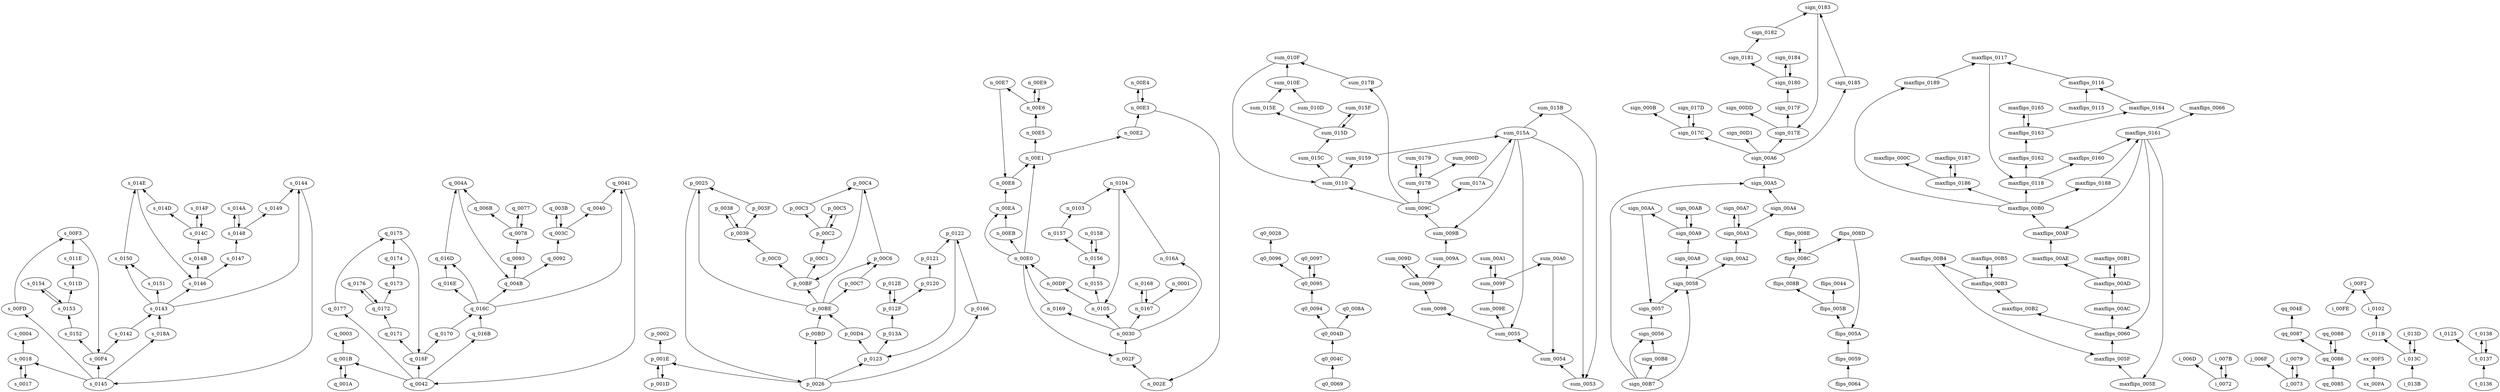 digraph { rankdir = BT;
s_0017 -> s_0018;
s_0018 -> s_0004;
s_0018 -> s_0017;
q_001A -> q_001B;
q_001B -> q_0003;
q_001B -> q_001A;
p_001D -> p_001E;
p_001E -> p_0002;
p_001E -> p_001D;
p_0025 -> p_0026;
p_0026 -> p_001E;
p_0026 -> p_00BD;
p_0026 -> p_0123;
p_0026 -> p_0166;
n_002E -> n_002F;
n_002F -> n_0030;
n_0030 -> n_0167;
n_0030 -> n_0169;
n_0030 -> n_0105;
n_0030 -> n_016A;
p_0038 -> p_0039;
p_0039 -> p_003F;
p_0039 -> p_0038;
q_003B -> q_003C;
q_003C -> q_0040;
q_003C -> q_003B;
p_003F -> p_0025;
q_0040 -> q_0041;
q_0041 -> q_0042;
q_0042 -> q_001B;
q_0042 -> q_016B;
q_0042 -> q_016F;
q_0042 -> q_0177;
q_004A -> q_004B;
q_004B -> q_0092;
q_004B -> q_0093;
q0_004C -> q0_004D;
q0_004D -> q0_0094;
q0_004D -> q0_008A;
sum_0053 -> sum_0054;
sum_0054 -> sum_0055;
sum_0055 -> sum_0098;
sum_0055 -> sum_009E;
sign_0056 -> sign_0057;
sign_0057 -> sign_0058;
sign_0058 -> sign_00A2;
sign_0058 -> sign_00A8;
flips_0059 -> flips_005A;
flips_005A -> flips_005B;
flips_005B -> flips_0044;
flips_005B -> flips_008B;
maxflips_005E -> maxflips_005F;
maxflips_005F -> maxflips_0060;
maxflips_0060 -> maxflips_00AC;
maxflips_0060 -> maxflips_00B2;
flips_0064 -> flips_0059;
q0_0069 -> q0_004C;
q_006B -> q_004A;
i_0072 -> i_006D;
i_0072 -> i_007B;
j_0073 -> j_006F;
j_0073 -> j_0079;
q_0077 -> q_0078;
q_0078 -> q_006B;
q_0078 -> q_0077;
j_0079 -> j_0073;
i_007B -> i_0072;
qq_0085 -> qq_0086;
qq_0086 -> qq_0087;
qq_0086 -> qq_0088;
qq_0087 -> qq_004E;
qq_0088 -> qq_0086;
flips_008B -> flips_008C;
flips_008C -> flips_008D;
flips_008C -> flips_008E;
flips_008D -> flips_005A;
flips_008E -> flips_008C;
q_0092 -> q_003C;
q_0093 -> q_0078;
q0_0094 -> q0_0095;
q0_0095 -> q0_0096;
q0_0095 -> q0_0097;
q0_0096 -> q0_0028;
q0_0097 -> q0_0095;
sum_0098 -> sum_0099;
sum_0099 -> sum_009A;
sum_0099 -> sum_009D;
sum_009A -> sum_009B;
sum_009B -> sum_009C;
sum_009C -> sum_0178;
sum_009C -> sum_017A;
sum_009C -> sum_0110;
sum_009C -> sum_017B;
sum_009D -> sum_0099;
sum_009E -> sum_009F;
sum_009F -> sum_00A0;
sum_009F -> sum_00A1;
sum_00A0 -> sum_0054;
sum_00A1 -> sum_009F;
sign_00A2 -> sign_00A3;
sign_00A3 -> sign_00A4;
sign_00A3 -> sign_00A7;
sign_00A4 -> sign_00A5;
sign_00A5 -> sign_00A6;
sign_00A6 -> sign_017C;
sign_00A6 -> sign_00D1;
sign_00A6 -> sign_017E;
sign_00A6 -> sign_0185;
sign_00A7 -> sign_00A3;
sign_00A8 -> sign_00A9;
sign_00A9 -> sign_00AA;
sign_00A9 -> sign_00AB;
sign_00AA -> sign_0057;
sign_00AB -> sign_00A9;
maxflips_00AC -> maxflips_00AD;
maxflips_00AD -> maxflips_00AE;
maxflips_00AD -> maxflips_00B1;
maxflips_00AE -> maxflips_00AF;
maxflips_00AF -> maxflips_00B0;
maxflips_00B0 -> maxflips_0186;
maxflips_00B0 -> maxflips_0188;
maxflips_00B0 -> maxflips_0118;
maxflips_00B0 -> maxflips_0189;
maxflips_00B1 -> maxflips_00AD;
maxflips_00B2 -> maxflips_00B3;
maxflips_00B3 -> maxflips_00B4;
maxflips_00B3 -> maxflips_00B5;
maxflips_00B4 -> maxflips_005F;
maxflips_00B5 -> maxflips_00B3;
sign_00B7 -> sign_00A5;
sign_00B7 -> sign_0058;
sign_00B7 -> sign_0056;
sign_00B7 -> sign_00B8;
sign_00B8 -> sign_0056;
p_00BD -> p_00BE;
p_00BE -> p_0025;
p_00BE -> p_00BF;
p_00BE -> p_00C6;
p_00BE -> p_00C7;
p_00BF -> p_00C0;
p_00BF -> p_00C1;
p_00C0 -> p_0039;
p_00C1 -> p_00C2;
p_00C2 -> p_00C3;
p_00C2 -> p_00C5;
p_00C3 -> p_00C4;
p_00C4 -> p_00BF;
p_00C5 -> p_00C2;
p_00C6 -> p_00C4;
p_00C7 -> p_00C6;
p_00D4 -> p_00BE;
n_00DF -> n_00E0;
n_00E0 -> n_002F;
n_00E0 -> n_00E1;
n_00E0 -> n_00EA;
n_00E0 -> n_00EB;
n_00E1 -> n_00E2;
n_00E1 -> n_00E5;
n_00E2 -> n_00E3;
n_00E3 -> n_002E;
n_00E3 -> n_00E4;
n_00E4 -> n_00E3;
n_00E5 -> n_00E6;
n_00E6 -> n_00E7;
n_00E6 -> n_00E9;
n_00E7 -> n_00E8;
n_00E8 -> n_00E1;
n_00E9 -> n_00E6;
n_00EA -> n_00E8;
n_00EB -> n_00EA;
s_00F3 -> s_00F4;
s_00F4 -> s_0142;
s_00F4 -> s_0152;
sx_00FA -> sx_00F5;
s_00FD -> s_00F3;
i_00FE -> i_00F2;
i_0102 -> i_00F2;
n_0103 -> n_0104;
n_0104 -> n_0105;
n_0105 -> n_00DF;
n_0105 -> n_0155;
sum_010D -> sum_010E;
sum_010E -> sum_010F;
sum_010F -> sum_0110;
sum_0110 -> sum_0159;
sum_0110 -> sum_015C;
maxflips_0115 -> maxflips_0116;
maxflips_0116 -> maxflips_0117;
maxflips_0117 -> maxflips_0118;
maxflips_0118 -> maxflips_0160;
maxflips_0118 -> maxflips_0162;
i_011B -> i_0102;
s_011D -> s_011E;
s_011E -> s_00F3;
p_0120 -> p_0121;
p_0121 -> p_0122;
p_0122 -> p_0123;
p_0123 -> p_00D4;
p_0123 -> p_013A;
p_012E -> p_012F;
p_012F -> p_0120;
p_012F -> p_012E;
t_0136 -> t_0137;
t_0137 -> t_0125;
t_0137 -> t_0138;
t_0138 -> t_0137;
p_013A -> p_012F;
i_013B -> i_013C;
i_013C -> i_011B;
i_013C -> i_013D;
i_013D -> i_013C;
s_0142 -> s_0143;
s_0143 -> s_0144;
s_0143 -> s_0146;
s_0143 -> s_0150;
s_0143 -> s_0151;
s_0144 -> s_0145;
s_0145 -> s_0018;
s_0145 -> s_018A;
s_0145 -> s_00F4;
s_0145 -> s_00FD;
s_0146 -> s_0147;
s_0146 -> s_014B;
s_0147 -> s_0148;
s_0148 -> s_0149;
s_0148 -> s_014A;
s_0149 -> s_0144;
s_014A -> s_0148;
s_014B -> s_014C;
s_014C -> s_014D;
s_014C -> s_014F;
s_014D -> s_014E;
s_014E -> s_0146;
s_014F -> s_014C;
s_0150 -> s_014E;
s_0151 -> s_0150;
s_0152 -> s_0153;
s_0153 -> s_011D;
s_0153 -> s_0154;
s_0154 -> s_0153;
n_0155 -> n_0156;
n_0156 -> n_0157;
n_0156 -> n_0158;
n_0157 -> n_0103;
n_0158 -> n_0156;
sum_0159 -> sum_015A;
sum_015A -> sum_009B;
sum_015A -> sum_0055;
sum_015A -> sum_0053;
sum_015A -> sum_015B;
sum_015B -> sum_0053;
sum_015C -> sum_015D;
sum_015D -> sum_015E;
sum_015D -> sum_015F;
sum_015E -> sum_010E;
sum_015F -> sum_015D;
maxflips_0160 -> maxflips_0161;
maxflips_0161 -> maxflips_00AF;
maxflips_0161 -> maxflips_0060;
maxflips_0161 -> maxflips_005E;
maxflips_0161 -> maxflips_0066;
maxflips_0162 -> maxflips_0163;
maxflips_0163 -> maxflips_0164;
maxflips_0163 -> maxflips_0165;
maxflips_0164 -> maxflips_0116;
maxflips_0165 -> maxflips_0163;
p_0166 -> p_0122;
n_0167 -> n_0001;
n_0167 -> n_0168;
n_0168 -> n_0167;
n_0169 -> n_00E0;
n_016A -> n_0104;
q_016B -> q_016C;
q_016C -> q_0041;
q_016C -> q_004B;
q_016C -> q_016D;
q_016C -> q_016E;
q_016D -> q_004A;
q_016E -> q_016D;
q_016F -> q_0170;
q_016F -> q_0171;
q_0170 -> q_016C;
q_0171 -> q_0172;
q_0172 -> q_0173;
q_0172 -> q_0176;
q_0173 -> q_0174;
q_0174 -> q_0175;
q_0175 -> q_016F;
q_0176 -> q_0172;
q_0177 -> q_0175;
sum_0178 -> sum_000D;
sum_0178 -> sum_0179;
sum_0179 -> sum_0178;
sum_017A -> sum_015A;
sum_017B -> sum_010F;
sign_017C -> sign_000B;
sign_017C -> sign_017D;
sign_017D -> sign_017C;
sign_017E -> sign_00DD;
sign_017E -> sign_017F;
sign_017F -> sign_0180;
sign_0180 -> sign_0181;
sign_0180 -> sign_0184;
sign_0181 -> sign_0182;
sign_0182 -> sign_0183;
sign_0183 -> sign_017E;
sign_0184 -> sign_0180;
sign_0185 -> sign_0183;
maxflips_0186 -> maxflips_000C;
maxflips_0186 -> maxflips_0187;
maxflips_0187 -> maxflips_0186;
maxflips_0188 -> maxflips_0161;
maxflips_0189 -> maxflips_0117;
s_018A -> s_0143;
}
